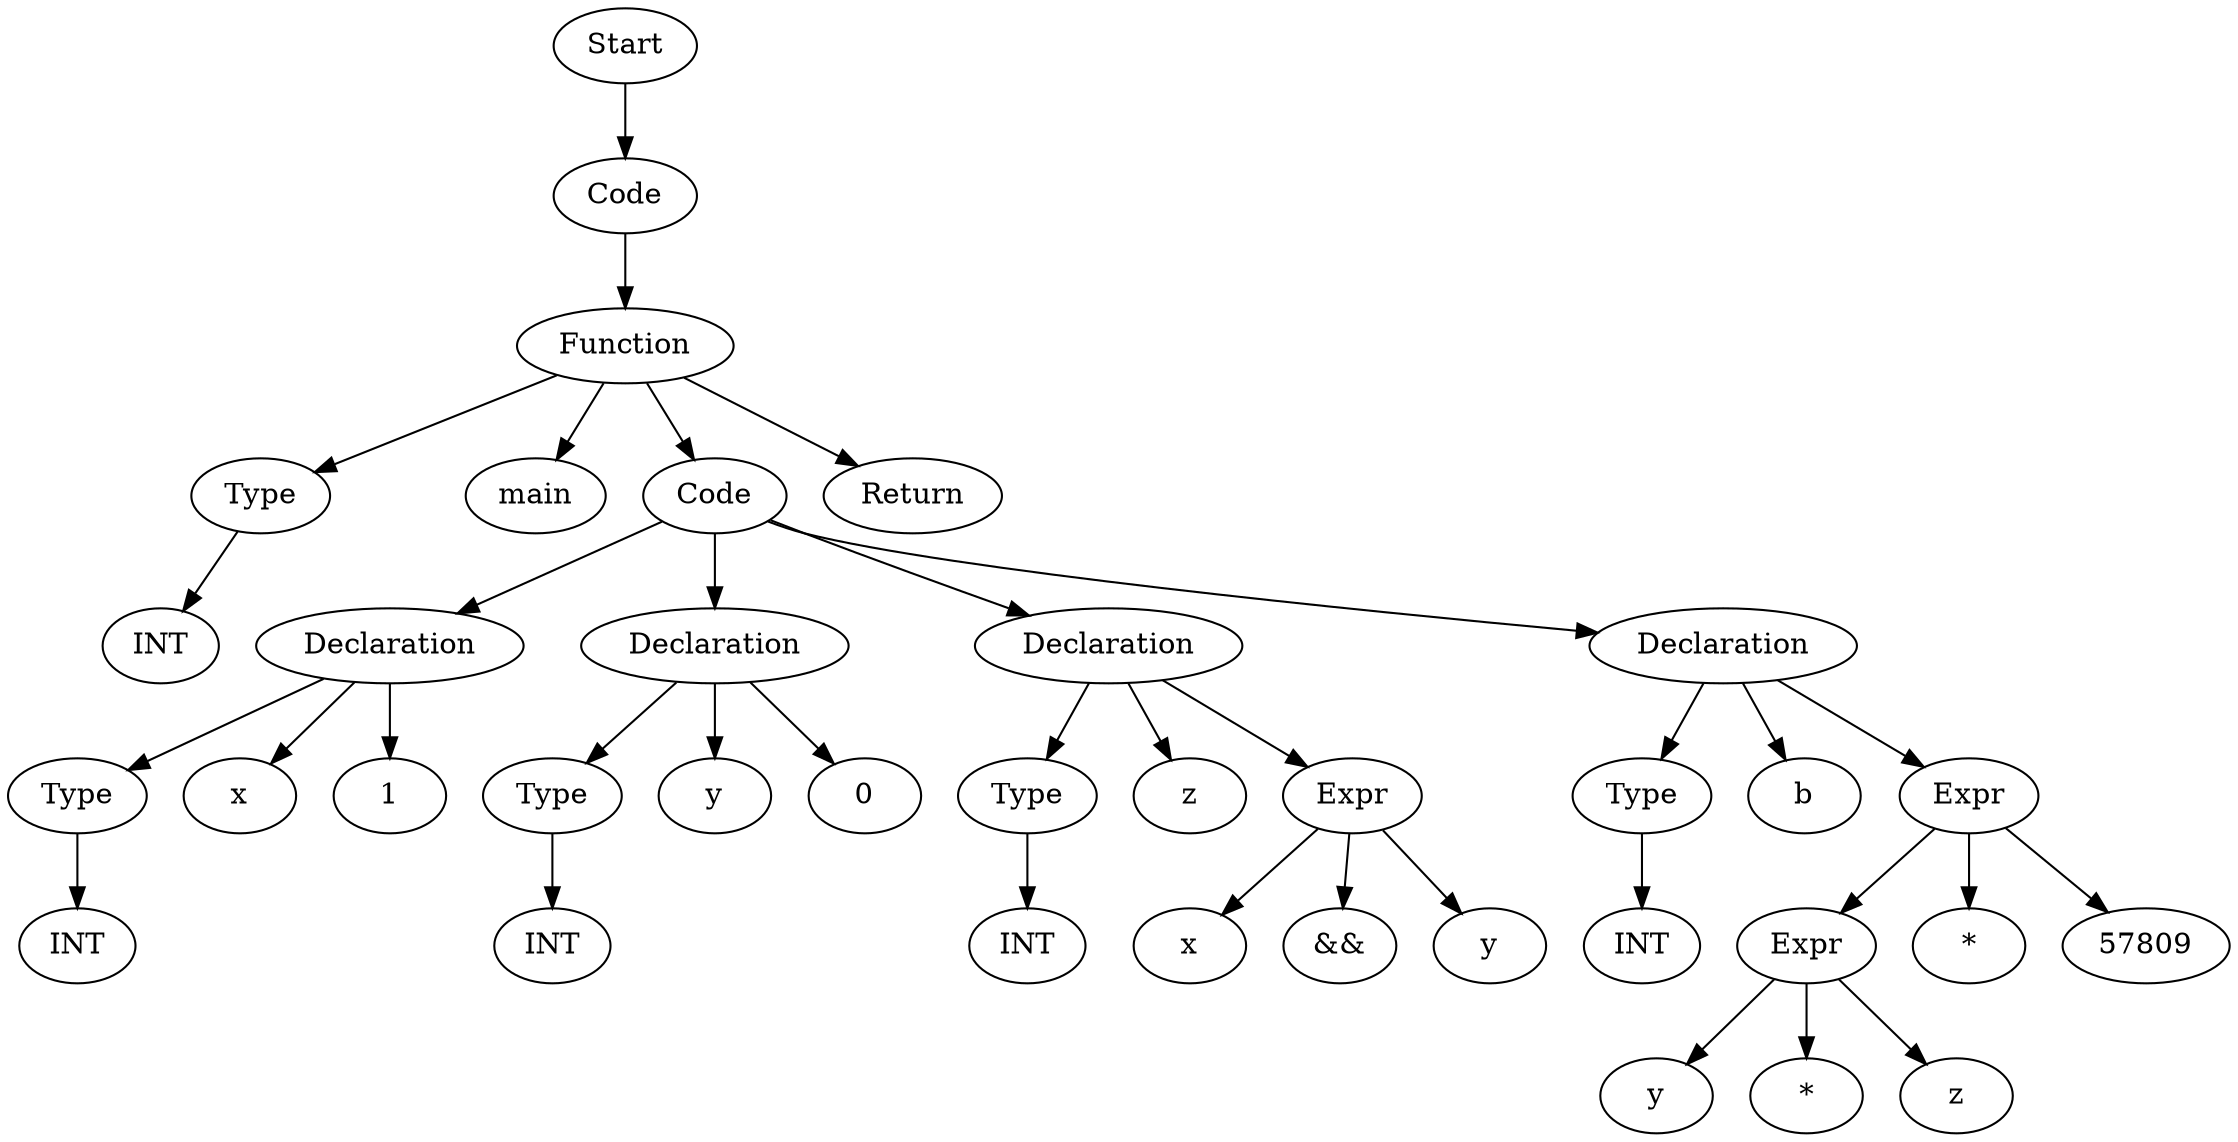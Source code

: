digraph AST {
  "124335826721120" [label="Start"];
  "124335826721120" -> "124335826720496";
  "124335826720496" [label="Code"];
  "124335826720496" -> "124335826717856";
  "124335826717856" [label="Function"];
  "124335826717856" -> "124335826715456";
  "124335826717856" -> "124335826714736";
  "124335826717856" -> "124335826714784";
  "124335826717856" -> "124335826715264";
  "124335826715456" [label="Type"];
  "124335826715456" -> "124335826717184";
  "124335826717184" [label="INT"];
  "124335826714736" [label="main"];
  "124335826714784" [label="Code"];
  "124335826714784" -> "124335826719632";
  "124335826714784" -> "124335826719536";
  "124335826714784" -> "124335826721168";
  "124335826714784" -> "124335826722896";
  "124335826719632" [label="Declaration"];
  "124335826719632" -> "124335826719584";
  "124335826719632" -> "124335826719440";
  "124335826719632" -> "124335826719296";
  "124335826719584" [label="Type"];
  "124335826719584" -> "124335826719200";
  "124335826719200" [label="INT"];
  "124335826719440" [label="x"];
  "124335826719296" [label="1"];
  "124335826719536" [label="Declaration"];
  "124335826719536" -> "124335826720880";
  "124335826719536" -> "124335826720832";
  "124335826719536" -> "124335826714688";
  "124335826720880" [label="Type"];
  "124335826720880" -> "124335826720928";
  "124335826720928" [label="INT"];
  "124335826720832" [label="y"];
  "124335826714688" [label="0"];
  "124335826721168" [label="Declaration"];
  "124335826721168" -> "124335826722032";
  "124335826721168" -> "124335826723184";
  "124335826721168" -> "124335826729520";
  "124335826722032" [label="Type"];
  "124335826722032" -> "124335826729952";
  "124335826729952" [label="INT"];
  "124335826723184" [label="z"];
  "124335826729520" [label="Expr"];
  "124335826729520" -> "124335824817792";
  "124335826729520" -> "124335824818704";
  "124335826729520" -> "124335824819328";
  "124335824817792" [label="x"];
  "124335824818704" [label="&&"];
  "124335824819328" [label="y"];
  "124335826722896" [label="Declaration"];
  "124335826722896" -> "124335824819520";
  "124335826722896" -> "124335824820144";
  "124335826722896" -> "124335824822064";
  "124335824819520" [label="Type"];
  "124335824819520" -> "124335824821248";
  "124335824821248" [label="INT"];
  "124335824820144" [label="b"];
  "124335824822064" [label="Expr"];
  "124335824822064" -> "124335824822928";
  "124335824822064" -> "124335824824224";
  "124335824822064" -> "124335824824704";
  "124335824822928" [label="Expr"];
  "124335824822928" -> "124335824824320";
  "124335824822928" -> "124335824824512";
  "124335824822928" -> "124335824815584";
  "124335824824320" [label="y"];
  "124335824824512" [label="*"];
  "124335824815584" [label="z"];
  "124335824824224" [label="*"];
  "124335824824704" [label="57809"];
  "124335826715264" [label="Return"];
}
